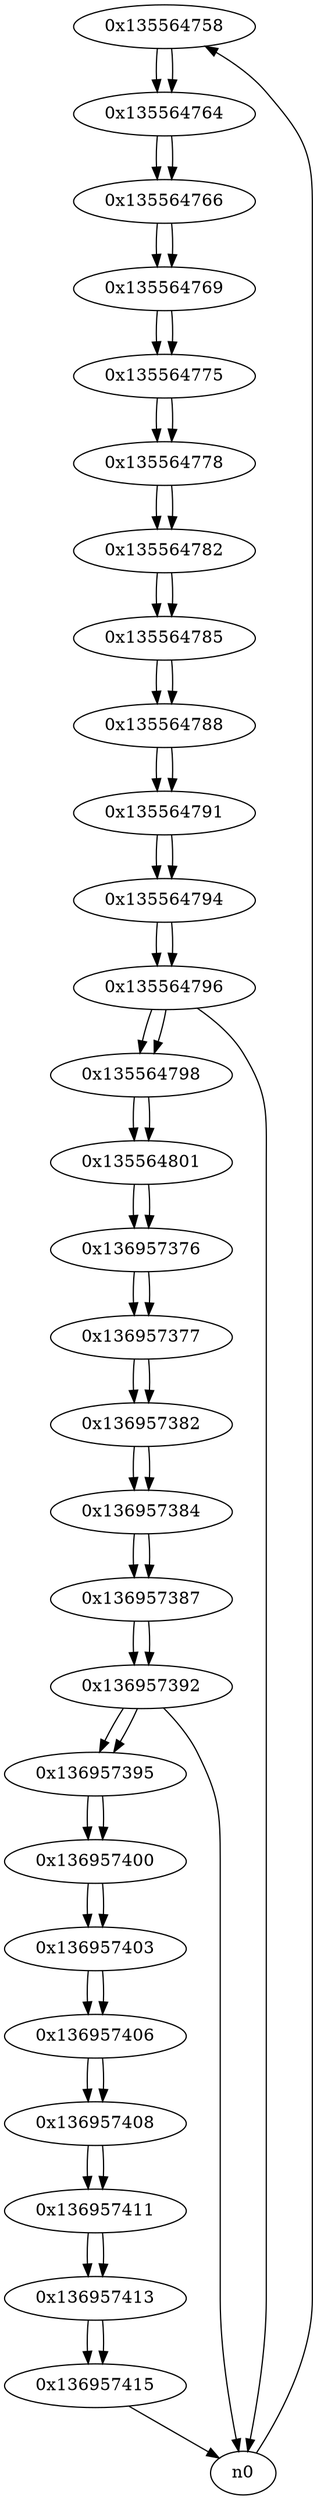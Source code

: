 digraph G{
/* nodes */
  n1 [label="0x135564758"]
  n2 [label="0x135564764"]
  n3 [label="0x135564766"]
  n4 [label="0x135564769"]
  n5 [label="0x135564775"]
  n6 [label="0x135564778"]
  n7 [label="0x135564782"]
  n8 [label="0x135564785"]
  n9 [label="0x135564788"]
  n10 [label="0x135564791"]
  n11 [label="0x135564794"]
  n12 [label="0x135564796"]
  n13 [label="0x135564798"]
  n14 [label="0x135564801"]
  n15 [label="0x136957376"]
  n16 [label="0x136957377"]
  n17 [label="0x136957382"]
  n18 [label="0x136957384"]
  n19 [label="0x136957387"]
  n20 [label="0x136957392"]
  n21 [label="0x136957395"]
  n22 [label="0x136957400"]
  n23 [label="0x136957403"]
  n24 [label="0x136957406"]
  n25 [label="0x136957408"]
  n26 [label="0x136957411"]
  n27 [label="0x136957413"]
  n28 [label="0x136957415"]
/* edges */
n1 -> n2;
n0 -> n1;
n2 -> n3;
n1 -> n2;
n3 -> n4;
n2 -> n3;
n4 -> n5;
n3 -> n4;
n5 -> n6;
n4 -> n5;
n6 -> n7;
n5 -> n6;
n7 -> n8;
n6 -> n7;
n8 -> n9;
n7 -> n8;
n9 -> n10;
n8 -> n9;
n10 -> n11;
n9 -> n10;
n11 -> n12;
n10 -> n11;
n12 -> n0;
n12 -> n13;
n11 -> n12;
n13 -> n14;
n12 -> n13;
n14 -> n15;
n13 -> n14;
n15 -> n16;
n14 -> n15;
n16 -> n17;
n15 -> n16;
n17 -> n18;
n16 -> n17;
n18 -> n19;
n17 -> n18;
n19 -> n20;
n18 -> n19;
n20 -> n21;
n20 -> n0;
n19 -> n20;
n21 -> n22;
n20 -> n21;
n22 -> n23;
n21 -> n22;
n23 -> n24;
n22 -> n23;
n24 -> n25;
n23 -> n24;
n25 -> n26;
n24 -> n25;
n26 -> n27;
n25 -> n26;
n27 -> n28;
n26 -> n27;
n28 -> n0;
n27 -> n28;
}

